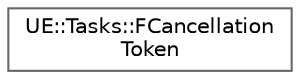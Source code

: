 digraph "Graphical Class Hierarchy"
{
 // INTERACTIVE_SVG=YES
 // LATEX_PDF_SIZE
  bgcolor="transparent";
  edge [fontname=Helvetica,fontsize=10,labelfontname=Helvetica,labelfontsize=10];
  node [fontname=Helvetica,fontsize=10,shape=box,height=0.2,width=0.4];
  rankdir="LR";
  Node0 [id="Node000000",label="UE::Tasks::FCancellation\lToken",height=0.2,width=0.4,color="grey40", fillcolor="white", style="filled",URL="$dd/d86/classUE_1_1Tasks_1_1FCancellationToken.html",tooltip=" "];
}
